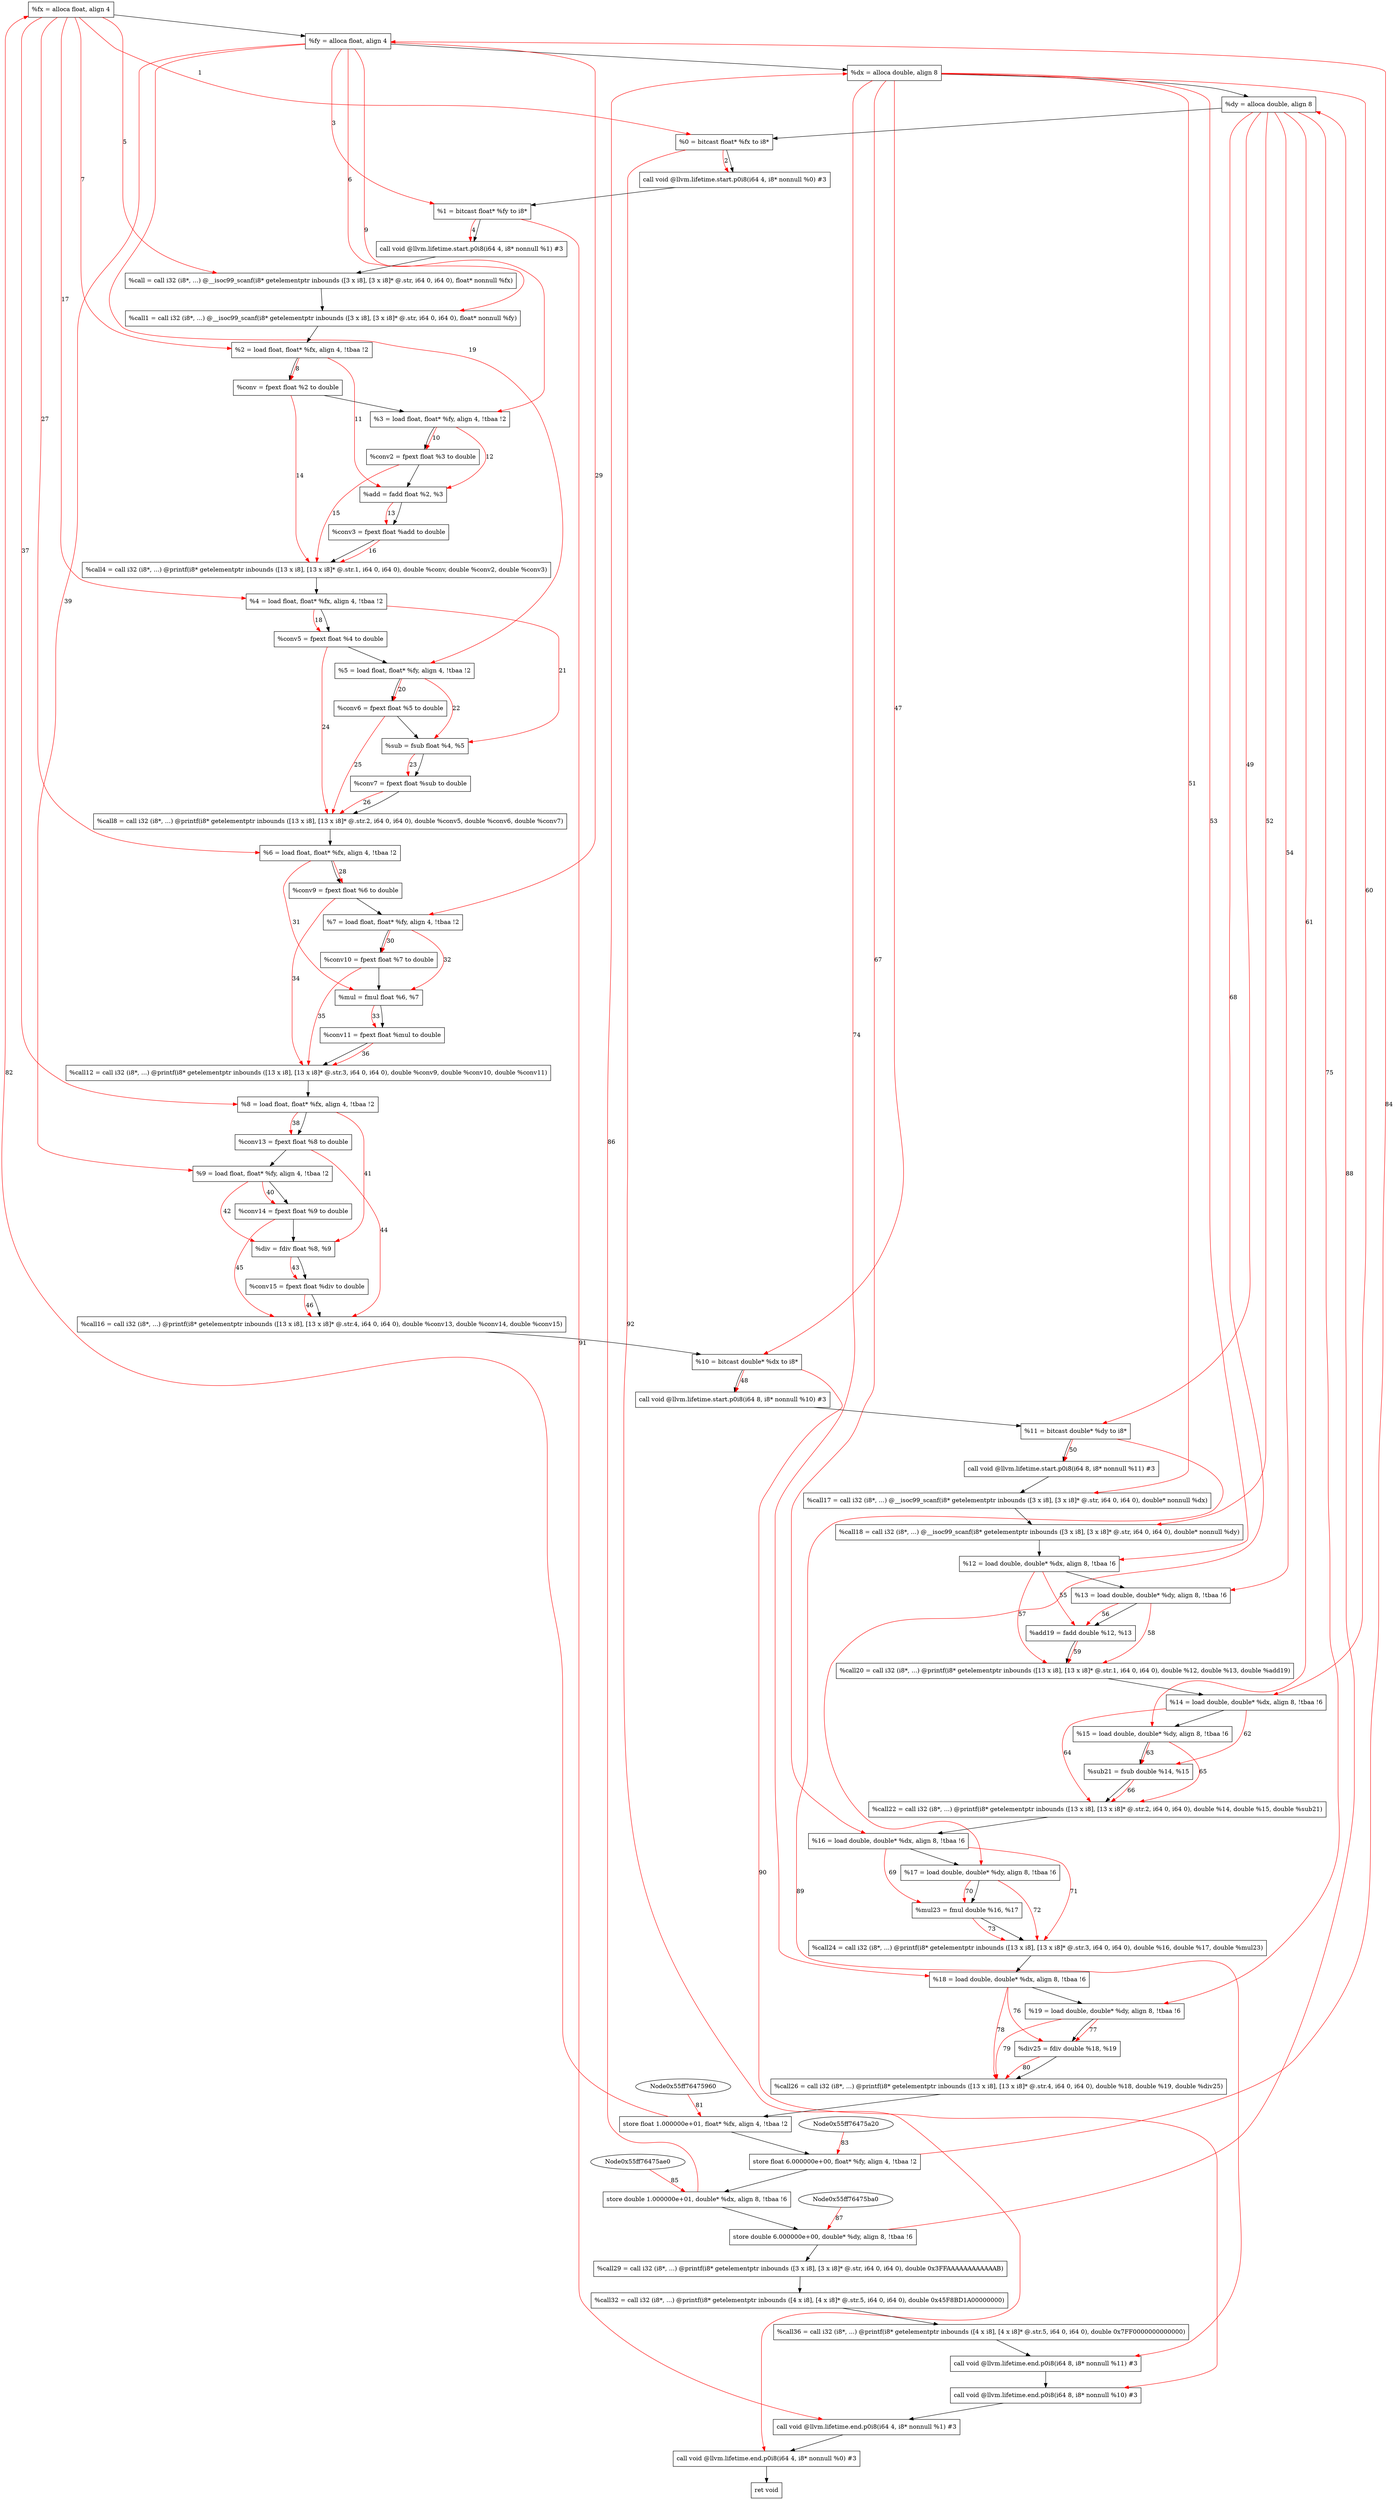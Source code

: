 digraph "CDFG for'func' function" {
	Node0x55ff7646f838[shape=record, label="  %fx = alloca float, align 4"]
	Node0x55ff7646fef8[shape=record, label="  %fy = alloca float, align 4"]
	Node0x55ff7646ff78[shape=record, label="  %dx = alloca double, align 8"]
	Node0x55ff7646fff8[shape=record, label="  %dy = alloca double, align 8"]
	Node0x55ff76470078[shape=record, label="  %0 = bitcast float* %fx to i8*"]
	Node0x55ff764704d8[shape=record, label="  call void @llvm.lifetime.start.p0i8(i64 4, i8* nonnull %0) #3"]
	Node0x55ff764705b8[shape=record, label="  %1 = bitcast float* %fy to i8*"]
	Node0x55ff764706b8[shape=record, label="  call void @llvm.lifetime.start.p0i8(i64 4, i8* nonnull %1) #3"]
	Node0x55ff76470ac8[shape=record, label="  %call = call i32 (i8*, ...) @__isoc99_scanf(i8* getelementptr inbounds ([3 x i8], [3 x i8]* @.str, i64 0, i64 0), float* nonnull %fx)"]
	Node0x55ff76470bb8[shape=record, label="  %call1 = call i32 (i8*, ...) @__isoc99_scanf(i8* getelementptr inbounds ([3 x i8], [3 x i8]* @.str, i64 0, i64 0), float* nonnull %fy)"]
	Node0x55ff76470c78[shape=record, label="  %2 = load float, float* %fx, align 4, !tbaa !2"]
	Node0x55ff76471bb8[shape=record, label="  %conv = fpext float %2 to double"]
	Node0x55ff76471c18[shape=record, label="  %3 = load float, float* %fy, align 4, !tbaa !2"]
	Node0x55ff76472288[shape=record, label="  %conv2 = fpext float %3 to double"]
	Node0x55ff76472320[shape=record, label="  %add = fadd float %2, %3"]
	Node0x55ff76472398[shape=record, label="  %conv3 = fpext float %add to double"]
	Node0x55ff764725a8[shape=record, label="  %call4 = call i32 (i8*, ...) @printf(i8* getelementptr inbounds ([13 x i8], [13 x i8]* @.str.1, i64 0, i64 0), double %conv, double %conv2, double %conv3)"]
	Node0x55ff76472688[shape=record, label="  %4 = load float, float* %fx, align 4, !tbaa !2"]
	Node0x55ff76472738[shape=record, label="  %conv5 = fpext float %4 to double"]
	Node0x55ff76472958[shape=record, label="  %5 = load float, float* %fy, align 4, !tbaa !2"]
	Node0x55ff764729b8[shape=record, label="  %conv6 = fpext float %5 to double"]
	Node0x55ff76472a50[shape=record, label="  %sub = fsub float %4, %5"]
	Node0x55ff76472ac8[shape=record, label="  %conv7 = fpext float %sub to double"]
	Node0x55ff76472c48[shape=record, label="  %call8 = call i32 (i8*, ...) @printf(i8* getelementptr inbounds ([13 x i8], [13 x i8]* @.str.2, i64 0, i64 0), double %conv5, double %conv6, double %conv7)"]
	Node0x55ff76472d08[shape=record, label="  %6 = load float, float* %fx, align 4, !tbaa !2"]
	Node0x55ff76472d68[shape=record, label="  %conv9 = fpext float %6 to double"]
	Node0x55ff76472de8[shape=record, label="  %7 = load float, float* %fy, align 4, !tbaa !2"]
	Node0x55ff76472e48[shape=record, label="  %conv10 = fpext float %7 to double"]
	Node0x55ff76472ee0[shape=record, label="  %mul = fmul float %6, %7"]
	Node0x55ff76472f58[shape=record, label="  %conv11 = fpext float %mul to double"]
	Node0x55ff764730d8[shape=record, label="  %call12 = call i32 (i8*, ...) @printf(i8* getelementptr inbounds ([13 x i8], [13 x i8]* @.str.3, i64 0, i64 0), double %conv9, double %conv10, double %conv11)"]
	Node0x55ff76473198[shape=record, label="  %8 = load float, float* %fx, align 4, !tbaa !2"]
	Node0x55ff764731f8[shape=record, label="  %conv13 = fpext float %8 to double"]
	Node0x55ff76473278[shape=record, label="  %9 = load float, float* %fy, align 4, !tbaa !2"]
	Node0x55ff764732d8[shape=record, label="  %conv14 = fpext float %9 to double"]
	Node0x55ff76473370[shape=record, label="  %div = fdiv float %8, %9"]
	Node0x55ff76473708[shape=record, label="  %conv15 = fpext float %div to double"]
	Node0x55ff76473888[shape=record, label="  %call16 = call i32 (i8*, ...) @printf(i8* getelementptr inbounds ([13 x i8], [13 x i8]* @.str.4, i64 0, i64 0), double %conv13, double %conv14, double %conv15)"]
	Node0x55ff764738f8[shape=record, label="  %10 = bitcast double* %dx to i8*"]
	Node0x55ff76473a48[shape=record, label="  call void @llvm.lifetime.start.p0i8(i64 8, i8* nonnull %10) #3"]
	Node0x55ff76473b08[shape=record, label="  %11 = bitcast double* %dy to i8*"]
	Node0x55ff76473bb8[shape=record, label="  call void @llvm.lifetime.start.p0i8(i64 8, i8* nonnull %11) #3"]
	Node0x55ff76473ca8[shape=record, label="  %call17 = call i32 (i8*, ...) @__isoc99_scanf(i8* getelementptr inbounds ([3 x i8], [3 x i8]* @.str, i64 0, i64 0), double* nonnull %dx)"]
	Node0x55ff76473d98[shape=record, label="  %call18 = call i32 (i8*, ...) @__isoc99_scanf(i8* getelementptr inbounds ([3 x i8], [3 x i8]* @.str, i64 0, i64 0), double* nonnull %dy)"]
	Node0x55ff76473e58[shape=record, label="  %12 = load double, double* %dx, align 8, !tbaa !6"]
	Node0x55ff76473f58[shape=record, label="  %13 = load double, double* %dy, align 8, !tbaa !6"]
	Node0x55ff764745e0[shape=record, label="  %add19 = fadd double %12, %13"]
	Node0x55ff764746d8[shape=record, label="  %call20 = call i32 (i8*, ...) @printf(i8* getelementptr inbounds ([13 x i8], [13 x i8]* @.str.1, i64 0, i64 0), double %12, double %13, double %add19)"]
	Node0x55ff76474798[shape=record, label="  %14 = load double, double* %dx, align 8, !tbaa !6"]
	Node0x55ff764747f8[shape=record, label="  %15 = load double, double* %dy, align 8, !tbaa !6"]
	Node0x55ff76474870[shape=record, label="  %sub21 = fsub double %14, %15"]
	Node0x55ff76474968[shape=record, label="  %call22 = call i32 (i8*, ...) @printf(i8* getelementptr inbounds ([13 x i8], [13 x i8]* @.str.2, i64 0, i64 0), double %14, double %15, double %sub21)"]
	Node0x55ff76474a28[shape=record, label="  %16 = load double, double* %dx, align 8, !tbaa !6"]
	Node0x55ff76474a88[shape=record, label="  %17 = load double, double* %dy, align 8, !tbaa !6"]
	Node0x55ff76474b00[shape=record, label="  %mul23 = fmul double %16, %17"]
	Node0x55ff76474bf8[shape=record, label="  %call24 = call i32 (i8*, ...) @printf(i8* getelementptr inbounds ([13 x i8], [13 x i8]* @.str.3, i64 0, i64 0), double %16, double %17, double %mul23)"]
	Node0x55ff76474cb8[shape=record, label="  %18 = load double, double* %dx, align 8, !tbaa !6"]
	Node0x55ff76474d18[shape=record, label="  %19 = load double, double* %dy, align 8, !tbaa !6"]
	Node0x55ff76474d90[shape=record, label="  %div25 = fdiv double %18, %19"]
	Node0x55ff76474e88[shape=record, label="  %call26 = call i32 (i8*, ...) @printf(i8* getelementptr inbounds ([13 x i8], [13 x i8]* @.str.4, i64 0, i64 0), double %18, double %19, double %div25)"]
	Node0x55ff764759d0[shape=record, label="  store float 1.000000e+01, float* %fx, align 4, !tbaa !2"]
	Node0x55ff76475a90[shape=record, label="  store float 6.000000e+00, float* %fy, align 4, !tbaa !2"]
	Node0x55ff76475b50[shape=record, label="  store double 1.000000e+01, double* %dx, align 8, !tbaa !6"]
	Node0x55ff76475c10[shape=record, label="  store double 6.000000e+00, double* %dy, align 8, !tbaa !6"]
	Node0x55ff76475ce8[shape=record, label="  %call29 = call i32 (i8*, ...) @printf(i8* getelementptr inbounds ([3 x i8], [3 x i8]* @.str, i64 0, i64 0), double 0x3FFAAAAAAAAAAAAB)"]
	Node0x55ff764766c8[shape=record, label="  %call32 = call i32 (i8*, ...) @printf(i8* getelementptr inbounds ([4 x i8], [4 x i8]* @.str.5, i64 0, i64 0), double 0x45F8BD1A00000000)"]
	Node0x55ff76476818[shape=record, label="  %call36 = call i32 (i8*, ...) @printf(i8* getelementptr inbounds ([4 x i8], [4 x i8]* @.str.5, i64 0, i64 0), double 0x7FF0000000000000)"]
	Node0x55ff764769f8[shape=record, label="  call void @llvm.lifetime.end.p0i8(i64 8, i8* nonnull %11) #3"]
	Node0x55ff76476b58[shape=record, label="  call void @llvm.lifetime.end.p0i8(i64 8, i8* nonnull %10) #3"]
	Node0x55ff76476c68[shape=record, label="  call void @llvm.lifetime.end.p0i8(i64 4, i8* nonnull %1) #3"]
	Node0x55ff76476d78[shape=record, label="  call void @llvm.lifetime.end.p0i8(i64 4, i8* nonnull %0) #3"]
	Node0x55ff76476e20[shape=record, label="  ret void"]
	Node0x55ff7646f838 -> Node0x55ff7646fef8
	Node0x55ff7646fef8 -> Node0x55ff7646ff78
	Node0x55ff7646ff78 -> Node0x55ff7646fff8
	Node0x55ff7646fff8 -> Node0x55ff76470078
	Node0x55ff76470078 -> Node0x55ff764704d8
	Node0x55ff764704d8 -> Node0x55ff764705b8
	Node0x55ff764705b8 -> Node0x55ff764706b8
	Node0x55ff764706b8 -> Node0x55ff76470ac8
	Node0x55ff76470ac8 -> Node0x55ff76470bb8
	Node0x55ff76470bb8 -> Node0x55ff76470c78
	Node0x55ff76470c78 -> Node0x55ff76471bb8
	Node0x55ff76471bb8 -> Node0x55ff76471c18
	Node0x55ff76471c18 -> Node0x55ff76472288
	Node0x55ff76472288 -> Node0x55ff76472320
	Node0x55ff76472320 -> Node0x55ff76472398
	Node0x55ff76472398 -> Node0x55ff764725a8
	Node0x55ff764725a8 -> Node0x55ff76472688
	Node0x55ff76472688 -> Node0x55ff76472738
	Node0x55ff76472738 -> Node0x55ff76472958
	Node0x55ff76472958 -> Node0x55ff764729b8
	Node0x55ff764729b8 -> Node0x55ff76472a50
	Node0x55ff76472a50 -> Node0x55ff76472ac8
	Node0x55ff76472ac8 -> Node0x55ff76472c48
	Node0x55ff76472c48 -> Node0x55ff76472d08
	Node0x55ff76472d08 -> Node0x55ff76472d68
	Node0x55ff76472d68 -> Node0x55ff76472de8
	Node0x55ff76472de8 -> Node0x55ff76472e48
	Node0x55ff76472e48 -> Node0x55ff76472ee0
	Node0x55ff76472ee0 -> Node0x55ff76472f58
	Node0x55ff76472f58 -> Node0x55ff764730d8
	Node0x55ff764730d8 -> Node0x55ff76473198
	Node0x55ff76473198 -> Node0x55ff764731f8
	Node0x55ff764731f8 -> Node0x55ff76473278
	Node0x55ff76473278 -> Node0x55ff764732d8
	Node0x55ff764732d8 -> Node0x55ff76473370
	Node0x55ff76473370 -> Node0x55ff76473708
	Node0x55ff76473708 -> Node0x55ff76473888
	Node0x55ff76473888 -> Node0x55ff764738f8
	Node0x55ff764738f8 -> Node0x55ff76473a48
	Node0x55ff76473a48 -> Node0x55ff76473b08
	Node0x55ff76473b08 -> Node0x55ff76473bb8
	Node0x55ff76473bb8 -> Node0x55ff76473ca8
	Node0x55ff76473ca8 -> Node0x55ff76473d98
	Node0x55ff76473d98 -> Node0x55ff76473e58
	Node0x55ff76473e58 -> Node0x55ff76473f58
	Node0x55ff76473f58 -> Node0x55ff764745e0
	Node0x55ff764745e0 -> Node0x55ff764746d8
	Node0x55ff764746d8 -> Node0x55ff76474798
	Node0x55ff76474798 -> Node0x55ff764747f8
	Node0x55ff764747f8 -> Node0x55ff76474870
	Node0x55ff76474870 -> Node0x55ff76474968
	Node0x55ff76474968 -> Node0x55ff76474a28
	Node0x55ff76474a28 -> Node0x55ff76474a88
	Node0x55ff76474a88 -> Node0x55ff76474b00
	Node0x55ff76474b00 -> Node0x55ff76474bf8
	Node0x55ff76474bf8 -> Node0x55ff76474cb8
	Node0x55ff76474cb8 -> Node0x55ff76474d18
	Node0x55ff76474d18 -> Node0x55ff76474d90
	Node0x55ff76474d90 -> Node0x55ff76474e88
	Node0x55ff76474e88 -> Node0x55ff764759d0
	Node0x55ff764759d0 -> Node0x55ff76475a90
	Node0x55ff76475a90 -> Node0x55ff76475b50
	Node0x55ff76475b50 -> Node0x55ff76475c10
	Node0x55ff76475c10 -> Node0x55ff76475ce8
	Node0x55ff76475ce8 -> Node0x55ff764766c8
	Node0x55ff764766c8 -> Node0x55ff76476818
	Node0x55ff76476818 -> Node0x55ff764769f8
	Node0x55ff764769f8 -> Node0x55ff76476b58
	Node0x55ff76476b58 -> Node0x55ff76476c68
	Node0x55ff76476c68 -> Node0x55ff76476d78
	Node0x55ff76476d78 -> Node0x55ff76476e20
edge [color=red]
	Node0x55ff7646f838 -> Node0x55ff76470078[label="1"]
	Node0x55ff76470078 -> Node0x55ff764704d8[label="2"]
	Node0x55ff7646fef8 -> Node0x55ff764705b8[label="3"]
	Node0x55ff764705b8 -> Node0x55ff764706b8[label="4"]
	Node0x55ff7646f838 -> Node0x55ff76470ac8[label="5"]
	Node0x55ff7646fef8 -> Node0x55ff76470bb8[label="6"]
	Node0x55ff7646f838 -> Node0x55ff76470c78[label="7"]
	Node0x55ff76470c78 -> Node0x55ff76471bb8[label="8"]
	Node0x55ff7646fef8 -> Node0x55ff76471c18[label="9"]
	Node0x55ff76471c18 -> Node0x55ff76472288[label="10"]
	Node0x55ff76470c78 -> Node0x55ff76472320[label="11"]
	Node0x55ff76471c18 -> Node0x55ff76472320[label="12"]
	Node0x55ff76472320 -> Node0x55ff76472398[label="13"]
	Node0x55ff76471bb8 -> Node0x55ff764725a8[label="14"]
	Node0x55ff76472288 -> Node0x55ff764725a8[label="15"]
	Node0x55ff76472398 -> Node0x55ff764725a8[label="16"]
	Node0x55ff7646f838 -> Node0x55ff76472688[label="17"]
	Node0x55ff76472688 -> Node0x55ff76472738[label="18"]
	Node0x55ff7646fef8 -> Node0x55ff76472958[label="19"]
	Node0x55ff76472958 -> Node0x55ff764729b8[label="20"]
	Node0x55ff76472688 -> Node0x55ff76472a50[label="21"]
	Node0x55ff76472958 -> Node0x55ff76472a50[label="22"]
	Node0x55ff76472a50 -> Node0x55ff76472ac8[label="23"]
	Node0x55ff76472738 -> Node0x55ff76472c48[label="24"]
	Node0x55ff764729b8 -> Node0x55ff76472c48[label="25"]
	Node0x55ff76472ac8 -> Node0x55ff76472c48[label="26"]
	Node0x55ff7646f838 -> Node0x55ff76472d08[label="27"]
	Node0x55ff76472d08 -> Node0x55ff76472d68[label="28"]
	Node0x55ff7646fef8 -> Node0x55ff76472de8[label="29"]
	Node0x55ff76472de8 -> Node0x55ff76472e48[label="30"]
	Node0x55ff76472d08 -> Node0x55ff76472ee0[label="31"]
	Node0x55ff76472de8 -> Node0x55ff76472ee0[label="32"]
	Node0x55ff76472ee0 -> Node0x55ff76472f58[label="33"]
	Node0x55ff76472d68 -> Node0x55ff764730d8[label="34"]
	Node0x55ff76472e48 -> Node0x55ff764730d8[label="35"]
	Node0x55ff76472f58 -> Node0x55ff764730d8[label="36"]
	Node0x55ff7646f838 -> Node0x55ff76473198[label="37"]
	Node0x55ff76473198 -> Node0x55ff764731f8[label="38"]
	Node0x55ff7646fef8 -> Node0x55ff76473278[label="39"]
	Node0x55ff76473278 -> Node0x55ff764732d8[label="40"]
	Node0x55ff76473198 -> Node0x55ff76473370[label="41"]
	Node0x55ff76473278 -> Node0x55ff76473370[label="42"]
	Node0x55ff76473370 -> Node0x55ff76473708[label="43"]
	Node0x55ff764731f8 -> Node0x55ff76473888[label="44"]
	Node0x55ff764732d8 -> Node0x55ff76473888[label="45"]
	Node0x55ff76473708 -> Node0x55ff76473888[label="46"]
	Node0x55ff7646ff78 -> Node0x55ff764738f8[label="47"]
	Node0x55ff764738f8 -> Node0x55ff76473a48[label="48"]
	Node0x55ff7646fff8 -> Node0x55ff76473b08[label="49"]
	Node0x55ff76473b08 -> Node0x55ff76473bb8[label="50"]
	Node0x55ff7646ff78 -> Node0x55ff76473ca8[label="51"]
	Node0x55ff7646fff8 -> Node0x55ff76473d98[label="52"]
	Node0x55ff7646ff78 -> Node0x55ff76473e58[label="53"]
	Node0x55ff7646fff8 -> Node0x55ff76473f58[label="54"]
	Node0x55ff76473e58 -> Node0x55ff764745e0[label="55"]
	Node0x55ff76473f58 -> Node0x55ff764745e0[label="56"]
	Node0x55ff76473e58 -> Node0x55ff764746d8[label="57"]
	Node0x55ff76473f58 -> Node0x55ff764746d8[label="58"]
	Node0x55ff764745e0 -> Node0x55ff764746d8[label="59"]
	Node0x55ff7646ff78 -> Node0x55ff76474798[label="60"]
	Node0x55ff7646fff8 -> Node0x55ff764747f8[label="61"]
	Node0x55ff76474798 -> Node0x55ff76474870[label="62"]
	Node0x55ff764747f8 -> Node0x55ff76474870[label="63"]
	Node0x55ff76474798 -> Node0x55ff76474968[label="64"]
	Node0x55ff764747f8 -> Node0x55ff76474968[label="65"]
	Node0x55ff76474870 -> Node0x55ff76474968[label="66"]
	Node0x55ff7646ff78 -> Node0x55ff76474a28[label="67"]
	Node0x55ff7646fff8 -> Node0x55ff76474a88[label="68"]
	Node0x55ff76474a28 -> Node0x55ff76474b00[label="69"]
	Node0x55ff76474a88 -> Node0x55ff76474b00[label="70"]
	Node0x55ff76474a28 -> Node0x55ff76474bf8[label="71"]
	Node0x55ff76474a88 -> Node0x55ff76474bf8[label="72"]
	Node0x55ff76474b00 -> Node0x55ff76474bf8[label="73"]
	Node0x55ff7646ff78 -> Node0x55ff76474cb8[label="74"]
	Node0x55ff7646fff8 -> Node0x55ff76474d18[label="75"]
	Node0x55ff76474cb8 -> Node0x55ff76474d90[label="76"]
	Node0x55ff76474d18 -> Node0x55ff76474d90[label="77"]
	Node0x55ff76474cb8 -> Node0x55ff76474e88[label="78"]
	Node0x55ff76474d18 -> Node0x55ff76474e88[label="79"]
	Node0x55ff76474d90 -> Node0x55ff76474e88[label="80"]
	Node0x55ff76475960 -> Node0x55ff764759d0[label="81"]
	Node0x55ff764759d0 -> Node0x55ff7646f838[label="82"]
	Node0x55ff76475a20 -> Node0x55ff76475a90[label="83"]
	Node0x55ff76475a90 -> Node0x55ff7646fef8[label="84"]
	Node0x55ff76475ae0 -> Node0x55ff76475b50[label="85"]
	Node0x55ff76475b50 -> Node0x55ff7646ff78[label="86"]
	Node0x55ff76475ba0 -> Node0x55ff76475c10[label="87"]
	Node0x55ff76475c10 -> Node0x55ff7646fff8[label="88"]
	Node0x55ff76473b08 -> Node0x55ff764769f8[label="89"]
	Node0x55ff764738f8 -> Node0x55ff76476b58[label="90"]
	Node0x55ff764705b8 -> Node0x55ff76476c68[label="91"]
	Node0x55ff76470078 -> Node0x55ff76476d78[label="92"]
}
